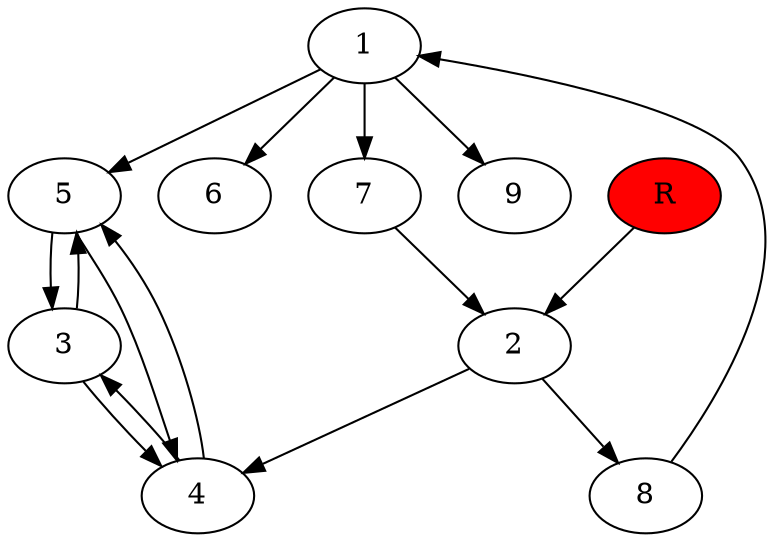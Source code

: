 digraph prb25189 {
	1
	2
	3
	4
	5
	6
	7
	8
	R [fillcolor="#ff0000" style=filled]
	1 -> 5
	1 -> 6
	1 -> 7
	1 -> 9
	2 -> 4
	2 -> 8
	3 -> 4
	3 -> 5
	4 -> 3
	4 -> 5
	5 -> 3
	5 -> 4
	7 -> 2
	8 -> 1
	R -> 2
}
